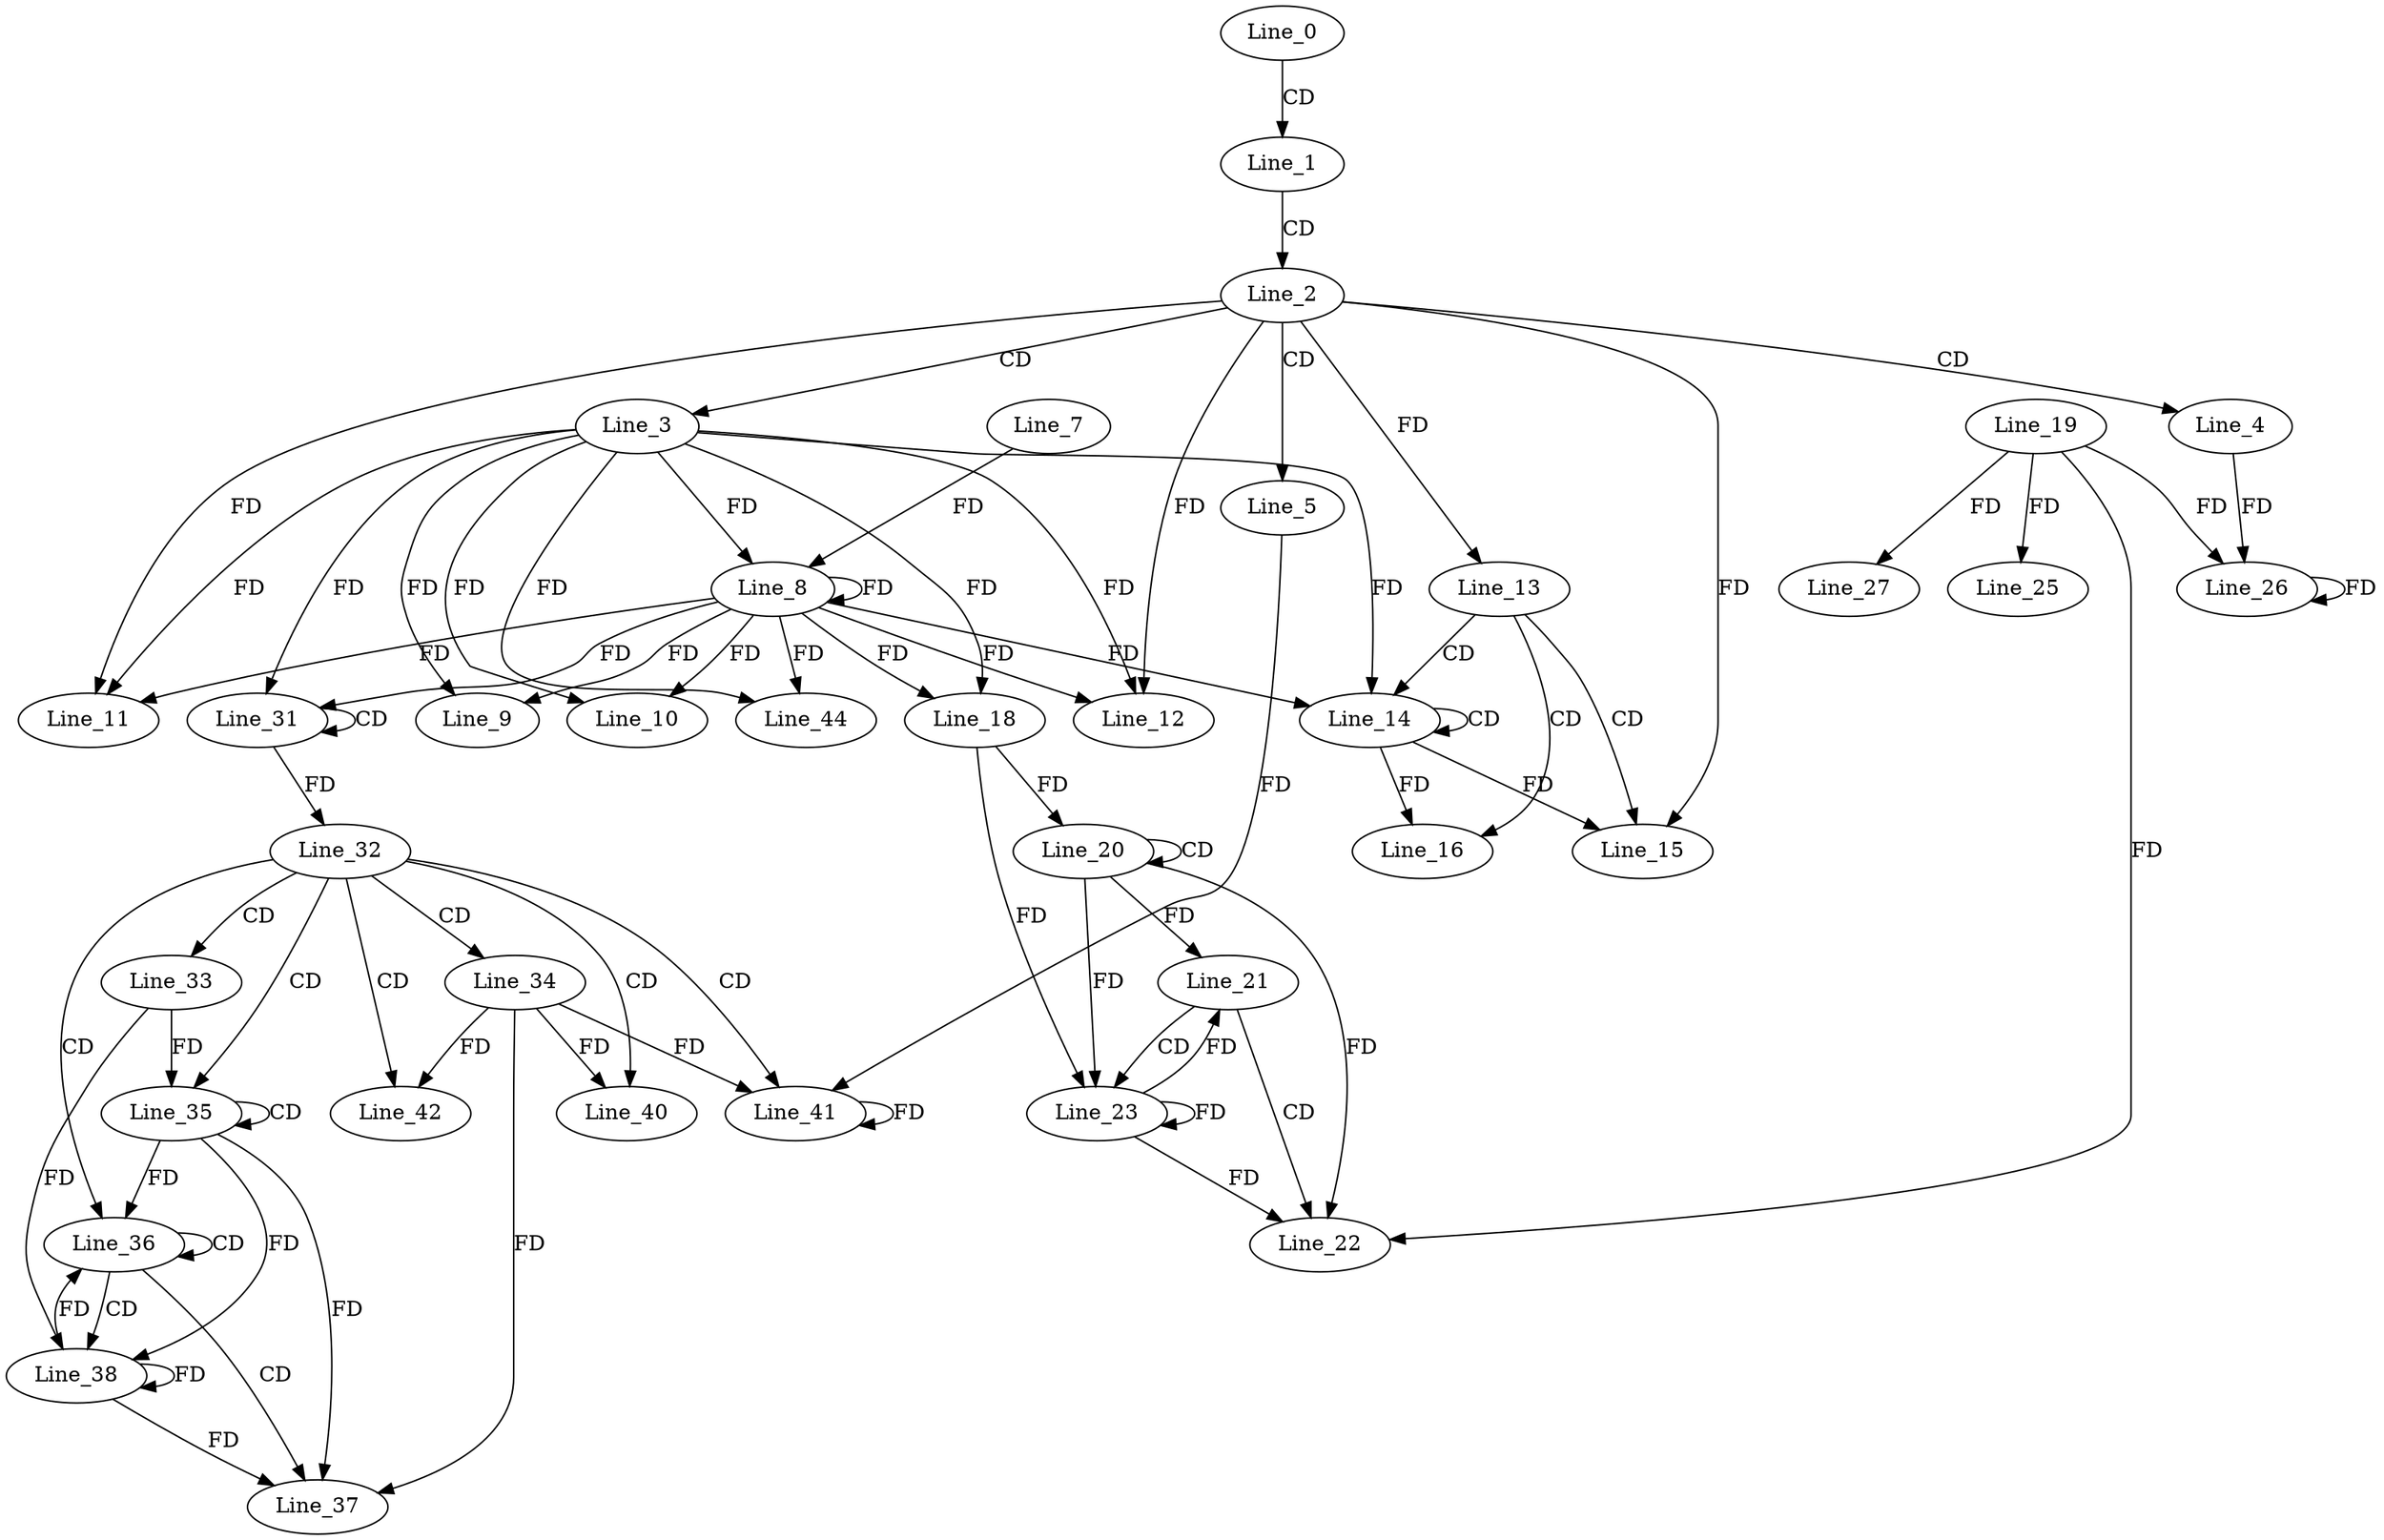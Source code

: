 digraph G {
  Line_0;
  Line_1;
  Line_2;
  Line_3;
  Line_4;
  Line_5;
  Line_8;
  Line_7;
  Line_8;
  Line_9;
  Line_10;
  Line_11;
  Line_12;
  Line_13;
  Line_14;
  Line_14;
  Line_15;
  Line_16;
  Line_18;
  Line_20;
  Line_20;
  Line_18;
  Line_21;
  Line_22;
  Line_19;
  Line_23;
  Line_23;
  Line_25;
  Line_26;
  Line_26;
  Line_27;
  Line_31;
  Line_31;
  Line_32;
  Line_33;
  Line_34;
  Line_35;
  Line_35;
  Line_36;
  Line_37;
  Line_38;
  Line_38;
  Line_40;
  Line_41;
  Line_41;
  Line_42;
  Line_44;
  Line_0 -> Line_1 [ label="CD" ];
  Line_1 -> Line_2 [ label="CD" ];
  Line_2 -> Line_3 [ label="CD" ];
  Line_2 -> Line_4 [ label="CD" ];
  Line_2 -> Line_5 [ label="CD" ];
  Line_3 -> Line_8 [ label="FD" ];
  Line_8 -> Line_8 [ label="FD" ];
  Line_7 -> Line_8 [ label="FD" ];
  Line_3 -> Line_9 [ label="FD" ];
  Line_8 -> Line_9 [ label="FD" ];
  Line_3 -> Line_10 [ label="FD" ];
  Line_8 -> Line_10 [ label="FD" ];
  Line_3 -> Line_11 [ label="FD" ];
  Line_8 -> Line_11 [ label="FD" ];
  Line_2 -> Line_11 [ label="FD" ];
  Line_3 -> Line_12 [ label="FD" ];
  Line_8 -> Line_12 [ label="FD" ];
  Line_2 -> Line_12 [ label="FD" ];
  Line_2 -> Line_13 [ label="FD" ];
  Line_13 -> Line_14 [ label="CD" ];
  Line_14 -> Line_14 [ label="CD" ];
  Line_3 -> Line_14 [ label="FD" ];
  Line_8 -> Line_14 [ label="FD" ];
  Line_13 -> Line_15 [ label="CD" ];
  Line_14 -> Line_15 [ label="FD" ];
  Line_2 -> Line_15 [ label="FD" ];
  Line_13 -> Line_16 [ label="CD" ];
  Line_14 -> Line_16 [ label="FD" ];
  Line_3 -> Line_18 [ label="FD" ];
  Line_8 -> Line_18 [ label="FD" ];
  Line_20 -> Line_20 [ label="CD" ];
  Line_18 -> Line_20 [ label="FD" ];
  Line_20 -> Line_21 [ label="FD" ];
  Line_21 -> Line_22 [ label="CD" ];
  Line_19 -> Line_22 [ label="FD" ];
  Line_20 -> Line_22 [ label="FD" ];
  Line_21 -> Line_23 [ label="CD" ];
  Line_23 -> Line_23 [ label="FD" ];
  Line_20 -> Line_23 [ label="FD" ];
  Line_18 -> Line_23 [ label="FD" ];
  Line_19 -> Line_25 [ label="FD" ];
  Line_4 -> Line_26 [ label="FD" ];
  Line_26 -> Line_26 [ label="FD" ];
  Line_19 -> Line_26 [ label="FD" ];
  Line_19 -> Line_27 [ label="FD" ];
  Line_31 -> Line_31 [ label="CD" ];
  Line_3 -> Line_31 [ label="FD" ];
  Line_8 -> Line_31 [ label="FD" ];
  Line_31 -> Line_32 [ label="FD" ];
  Line_32 -> Line_33 [ label="CD" ];
  Line_32 -> Line_34 [ label="CD" ];
  Line_32 -> Line_35 [ label="CD" ];
  Line_35 -> Line_35 [ label="CD" ];
  Line_33 -> Line_35 [ label="FD" ];
  Line_32 -> Line_36 [ label="CD" ];
  Line_36 -> Line_36 [ label="CD" ];
  Line_35 -> Line_36 [ label="FD" ];
  Line_36 -> Line_37 [ label="CD" ];
  Line_34 -> Line_37 [ label="FD" ];
  Line_35 -> Line_37 [ label="FD" ];
  Line_36 -> Line_38 [ label="CD" ];
  Line_38 -> Line_38 [ label="FD" ];
  Line_35 -> Line_38 [ label="FD" ];
  Line_33 -> Line_38 [ label="FD" ];
  Line_32 -> Line_40 [ label="CD" ];
  Line_34 -> Line_40 [ label="FD" ];
  Line_32 -> Line_41 [ label="CD" ];
  Line_5 -> Line_41 [ label="FD" ];
  Line_41 -> Line_41 [ label="FD" ];
  Line_34 -> Line_41 [ label="FD" ];
  Line_32 -> Line_42 [ label="CD" ];
  Line_34 -> Line_42 [ label="FD" ];
  Line_3 -> Line_44 [ label="FD" ];
  Line_8 -> Line_44 [ label="FD" ];
  Line_23 -> Line_21 [ label="FD" ];
  Line_23 -> Line_22 [ label="FD" ];
  Line_38 -> Line_36 [ label="FD" ];
  Line_38 -> Line_37 [ label="FD" ];
}
